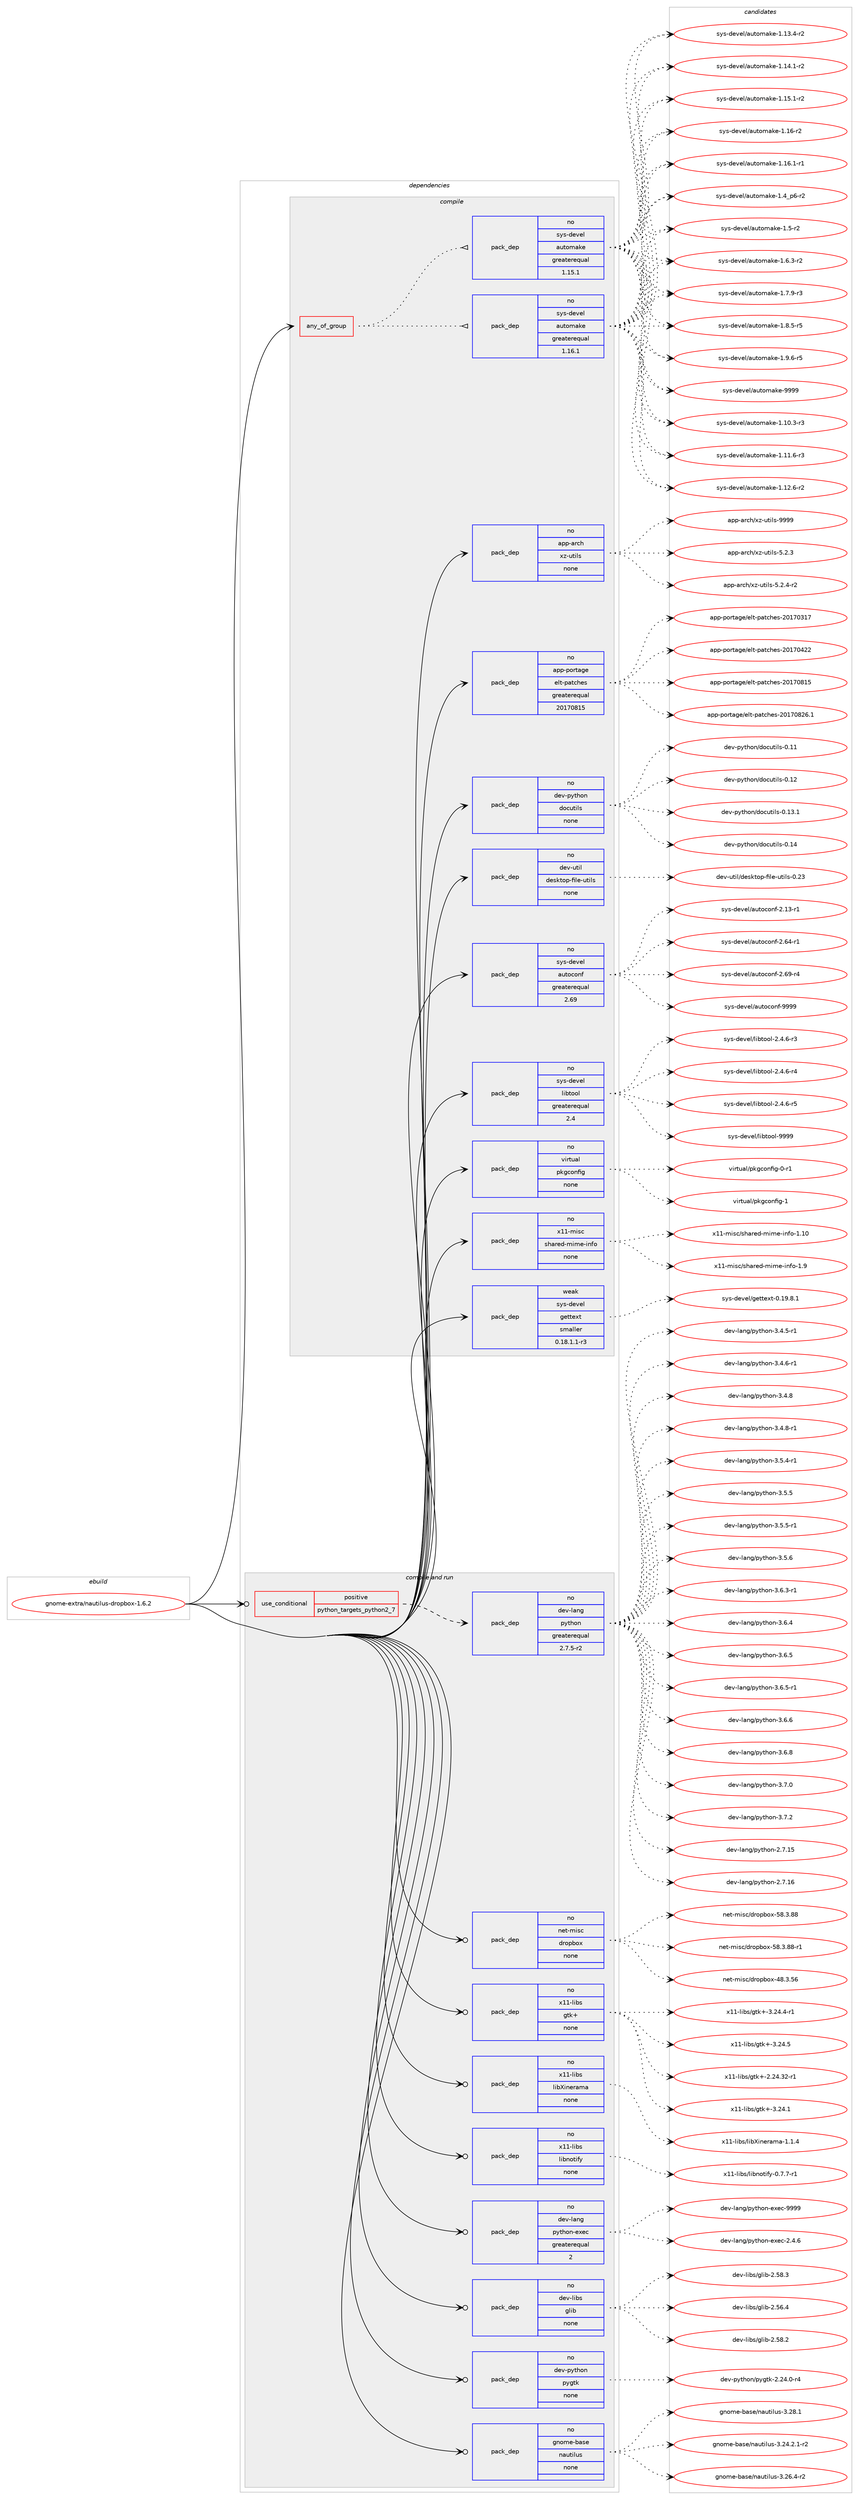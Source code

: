 digraph prolog {

# *************
# Graph options
# *************

newrank=true;
concentrate=true;
compound=true;
graph [rankdir=LR,fontname=Helvetica,fontsize=10,ranksep=1.5];#, ranksep=2.5, nodesep=0.2];
edge  [arrowhead=vee];
node  [fontname=Helvetica,fontsize=10];

# **********
# The ebuild
# **********

subgraph cluster_leftcol {
color=gray;
rank=same;
label=<<i>ebuild</i>>;
id [label="gnome-extra/nautilus-dropbox-1.6.2", color=red, width=4, href="../gnome-extra/nautilus-dropbox-1.6.2.svg"];
}

# ****************
# The dependencies
# ****************

subgraph cluster_midcol {
color=gray;
label=<<i>dependencies</i>>;
subgraph cluster_compile {
fillcolor="#eeeeee";
style=filled;
label=<<i>compile</i>>;
subgraph any23629 {
dependency1568390 [label=<<TABLE BORDER="0" CELLBORDER="1" CELLSPACING="0" CELLPADDING="4"><TR><TD CELLPADDING="10">any_of_group</TD></TR></TABLE>>, shape=none, color=red];subgraph pack1115990 {
dependency1568391 [label=<<TABLE BORDER="0" CELLBORDER="1" CELLSPACING="0" CELLPADDING="4" WIDTH="220"><TR><TD ROWSPAN="6" CELLPADDING="30">pack_dep</TD></TR><TR><TD WIDTH="110">no</TD></TR><TR><TD>sys-devel</TD></TR><TR><TD>automake</TD></TR><TR><TD>greaterequal</TD></TR><TR><TD>1.16.1</TD></TR></TABLE>>, shape=none, color=blue];
}
dependency1568390:e -> dependency1568391:w [weight=20,style="dotted",arrowhead="oinv"];
subgraph pack1115991 {
dependency1568392 [label=<<TABLE BORDER="0" CELLBORDER="1" CELLSPACING="0" CELLPADDING="4" WIDTH="220"><TR><TD ROWSPAN="6" CELLPADDING="30">pack_dep</TD></TR><TR><TD WIDTH="110">no</TD></TR><TR><TD>sys-devel</TD></TR><TR><TD>automake</TD></TR><TR><TD>greaterequal</TD></TR><TR><TD>1.15.1</TD></TR></TABLE>>, shape=none, color=blue];
}
dependency1568390:e -> dependency1568392:w [weight=20,style="dotted",arrowhead="oinv"];
}
id:e -> dependency1568390:w [weight=20,style="solid",arrowhead="vee"];
subgraph pack1115992 {
dependency1568393 [label=<<TABLE BORDER="0" CELLBORDER="1" CELLSPACING="0" CELLPADDING="4" WIDTH="220"><TR><TD ROWSPAN="6" CELLPADDING="30">pack_dep</TD></TR><TR><TD WIDTH="110">no</TD></TR><TR><TD>app-arch</TD></TR><TR><TD>xz-utils</TD></TR><TR><TD>none</TD></TR><TR><TD></TD></TR></TABLE>>, shape=none, color=blue];
}
id:e -> dependency1568393:w [weight=20,style="solid",arrowhead="vee"];
subgraph pack1115993 {
dependency1568394 [label=<<TABLE BORDER="0" CELLBORDER="1" CELLSPACING="0" CELLPADDING="4" WIDTH="220"><TR><TD ROWSPAN="6" CELLPADDING="30">pack_dep</TD></TR><TR><TD WIDTH="110">no</TD></TR><TR><TD>app-portage</TD></TR><TR><TD>elt-patches</TD></TR><TR><TD>greaterequal</TD></TR><TR><TD>20170815</TD></TR></TABLE>>, shape=none, color=blue];
}
id:e -> dependency1568394:w [weight=20,style="solid",arrowhead="vee"];
subgraph pack1115994 {
dependency1568395 [label=<<TABLE BORDER="0" CELLBORDER="1" CELLSPACING="0" CELLPADDING="4" WIDTH="220"><TR><TD ROWSPAN="6" CELLPADDING="30">pack_dep</TD></TR><TR><TD WIDTH="110">no</TD></TR><TR><TD>dev-python</TD></TR><TR><TD>docutils</TD></TR><TR><TD>none</TD></TR><TR><TD></TD></TR></TABLE>>, shape=none, color=blue];
}
id:e -> dependency1568395:w [weight=20,style="solid",arrowhead="vee"];
subgraph pack1115995 {
dependency1568396 [label=<<TABLE BORDER="0" CELLBORDER="1" CELLSPACING="0" CELLPADDING="4" WIDTH="220"><TR><TD ROWSPAN="6" CELLPADDING="30">pack_dep</TD></TR><TR><TD WIDTH="110">no</TD></TR><TR><TD>dev-util</TD></TR><TR><TD>desktop-file-utils</TD></TR><TR><TD>none</TD></TR><TR><TD></TD></TR></TABLE>>, shape=none, color=blue];
}
id:e -> dependency1568396:w [weight=20,style="solid",arrowhead="vee"];
subgraph pack1115996 {
dependency1568397 [label=<<TABLE BORDER="0" CELLBORDER="1" CELLSPACING="0" CELLPADDING="4" WIDTH="220"><TR><TD ROWSPAN="6" CELLPADDING="30">pack_dep</TD></TR><TR><TD WIDTH="110">no</TD></TR><TR><TD>sys-devel</TD></TR><TR><TD>autoconf</TD></TR><TR><TD>greaterequal</TD></TR><TR><TD>2.69</TD></TR></TABLE>>, shape=none, color=blue];
}
id:e -> dependency1568397:w [weight=20,style="solid",arrowhead="vee"];
subgraph pack1115997 {
dependency1568398 [label=<<TABLE BORDER="0" CELLBORDER="1" CELLSPACING="0" CELLPADDING="4" WIDTH="220"><TR><TD ROWSPAN="6" CELLPADDING="30">pack_dep</TD></TR><TR><TD WIDTH="110">no</TD></TR><TR><TD>sys-devel</TD></TR><TR><TD>libtool</TD></TR><TR><TD>greaterequal</TD></TR><TR><TD>2.4</TD></TR></TABLE>>, shape=none, color=blue];
}
id:e -> dependency1568398:w [weight=20,style="solid",arrowhead="vee"];
subgraph pack1115998 {
dependency1568399 [label=<<TABLE BORDER="0" CELLBORDER="1" CELLSPACING="0" CELLPADDING="4" WIDTH="220"><TR><TD ROWSPAN="6" CELLPADDING="30">pack_dep</TD></TR><TR><TD WIDTH="110">no</TD></TR><TR><TD>virtual</TD></TR><TR><TD>pkgconfig</TD></TR><TR><TD>none</TD></TR><TR><TD></TD></TR></TABLE>>, shape=none, color=blue];
}
id:e -> dependency1568399:w [weight=20,style="solid",arrowhead="vee"];
subgraph pack1115999 {
dependency1568400 [label=<<TABLE BORDER="0" CELLBORDER="1" CELLSPACING="0" CELLPADDING="4" WIDTH="220"><TR><TD ROWSPAN="6" CELLPADDING="30">pack_dep</TD></TR><TR><TD WIDTH="110">no</TD></TR><TR><TD>x11-misc</TD></TR><TR><TD>shared-mime-info</TD></TR><TR><TD>none</TD></TR><TR><TD></TD></TR></TABLE>>, shape=none, color=blue];
}
id:e -> dependency1568400:w [weight=20,style="solid",arrowhead="vee"];
subgraph pack1116000 {
dependency1568401 [label=<<TABLE BORDER="0" CELLBORDER="1" CELLSPACING="0" CELLPADDING="4" WIDTH="220"><TR><TD ROWSPAN="6" CELLPADDING="30">pack_dep</TD></TR><TR><TD WIDTH="110">weak</TD></TR><TR><TD>sys-devel</TD></TR><TR><TD>gettext</TD></TR><TR><TD>smaller</TD></TR><TR><TD>0.18.1.1-r3</TD></TR></TABLE>>, shape=none, color=blue];
}
id:e -> dependency1568401:w [weight=20,style="solid",arrowhead="vee"];
}
subgraph cluster_compileandrun {
fillcolor="#eeeeee";
style=filled;
label=<<i>compile and run</i>>;
subgraph cond428147 {
dependency1568402 [label=<<TABLE BORDER="0" CELLBORDER="1" CELLSPACING="0" CELLPADDING="4"><TR><TD ROWSPAN="3" CELLPADDING="10">use_conditional</TD></TR><TR><TD>positive</TD></TR><TR><TD>python_targets_python2_7</TD></TR></TABLE>>, shape=none, color=red];
subgraph pack1116001 {
dependency1568403 [label=<<TABLE BORDER="0" CELLBORDER="1" CELLSPACING="0" CELLPADDING="4" WIDTH="220"><TR><TD ROWSPAN="6" CELLPADDING="30">pack_dep</TD></TR><TR><TD WIDTH="110">no</TD></TR><TR><TD>dev-lang</TD></TR><TR><TD>python</TD></TR><TR><TD>greaterequal</TD></TR><TR><TD>2.7.5-r2</TD></TR></TABLE>>, shape=none, color=blue];
}
dependency1568402:e -> dependency1568403:w [weight=20,style="dashed",arrowhead="vee"];
}
id:e -> dependency1568402:w [weight=20,style="solid",arrowhead="odotvee"];
subgraph pack1116002 {
dependency1568404 [label=<<TABLE BORDER="0" CELLBORDER="1" CELLSPACING="0" CELLPADDING="4" WIDTH="220"><TR><TD ROWSPAN="6" CELLPADDING="30">pack_dep</TD></TR><TR><TD WIDTH="110">no</TD></TR><TR><TD>dev-lang</TD></TR><TR><TD>python-exec</TD></TR><TR><TD>greaterequal</TD></TR><TR><TD>2</TD></TR></TABLE>>, shape=none, color=blue];
}
id:e -> dependency1568404:w [weight=20,style="solid",arrowhead="odotvee"];
subgraph pack1116003 {
dependency1568405 [label=<<TABLE BORDER="0" CELLBORDER="1" CELLSPACING="0" CELLPADDING="4" WIDTH="220"><TR><TD ROWSPAN="6" CELLPADDING="30">pack_dep</TD></TR><TR><TD WIDTH="110">no</TD></TR><TR><TD>dev-libs</TD></TR><TR><TD>glib</TD></TR><TR><TD>none</TD></TR><TR><TD></TD></TR></TABLE>>, shape=none, color=blue];
}
id:e -> dependency1568405:w [weight=20,style="solid",arrowhead="odotvee"];
subgraph pack1116004 {
dependency1568406 [label=<<TABLE BORDER="0" CELLBORDER="1" CELLSPACING="0" CELLPADDING="4" WIDTH="220"><TR><TD ROWSPAN="6" CELLPADDING="30">pack_dep</TD></TR><TR><TD WIDTH="110">no</TD></TR><TR><TD>dev-python</TD></TR><TR><TD>pygtk</TD></TR><TR><TD>none</TD></TR><TR><TD></TD></TR></TABLE>>, shape=none, color=blue];
}
id:e -> dependency1568406:w [weight=20,style="solid",arrowhead="odotvee"];
subgraph pack1116005 {
dependency1568407 [label=<<TABLE BORDER="0" CELLBORDER="1" CELLSPACING="0" CELLPADDING="4" WIDTH="220"><TR><TD ROWSPAN="6" CELLPADDING="30">pack_dep</TD></TR><TR><TD WIDTH="110">no</TD></TR><TR><TD>gnome-base</TD></TR><TR><TD>nautilus</TD></TR><TR><TD>none</TD></TR><TR><TD></TD></TR></TABLE>>, shape=none, color=blue];
}
id:e -> dependency1568407:w [weight=20,style="solid",arrowhead="odotvee"];
subgraph pack1116006 {
dependency1568408 [label=<<TABLE BORDER="0" CELLBORDER="1" CELLSPACING="0" CELLPADDING="4" WIDTH="220"><TR><TD ROWSPAN="6" CELLPADDING="30">pack_dep</TD></TR><TR><TD WIDTH="110">no</TD></TR><TR><TD>net-misc</TD></TR><TR><TD>dropbox</TD></TR><TR><TD>none</TD></TR><TR><TD></TD></TR></TABLE>>, shape=none, color=blue];
}
id:e -> dependency1568408:w [weight=20,style="solid",arrowhead="odotvee"];
subgraph pack1116007 {
dependency1568409 [label=<<TABLE BORDER="0" CELLBORDER="1" CELLSPACING="0" CELLPADDING="4" WIDTH="220"><TR><TD ROWSPAN="6" CELLPADDING="30">pack_dep</TD></TR><TR><TD WIDTH="110">no</TD></TR><TR><TD>x11-libs</TD></TR><TR><TD>gtk+</TD></TR><TR><TD>none</TD></TR><TR><TD></TD></TR></TABLE>>, shape=none, color=blue];
}
id:e -> dependency1568409:w [weight=20,style="solid",arrowhead="odotvee"];
subgraph pack1116008 {
dependency1568410 [label=<<TABLE BORDER="0" CELLBORDER="1" CELLSPACING="0" CELLPADDING="4" WIDTH="220"><TR><TD ROWSPAN="6" CELLPADDING="30">pack_dep</TD></TR><TR><TD WIDTH="110">no</TD></TR><TR><TD>x11-libs</TD></TR><TR><TD>libXinerama</TD></TR><TR><TD>none</TD></TR><TR><TD></TD></TR></TABLE>>, shape=none, color=blue];
}
id:e -> dependency1568410:w [weight=20,style="solid",arrowhead="odotvee"];
subgraph pack1116009 {
dependency1568411 [label=<<TABLE BORDER="0" CELLBORDER="1" CELLSPACING="0" CELLPADDING="4" WIDTH="220"><TR><TD ROWSPAN="6" CELLPADDING="30">pack_dep</TD></TR><TR><TD WIDTH="110">no</TD></TR><TR><TD>x11-libs</TD></TR><TR><TD>libnotify</TD></TR><TR><TD>none</TD></TR><TR><TD></TD></TR></TABLE>>, shape=none, color=blue];
}
id:e -> dependency1568411:w [weight=20,style="solid",arrowhead="odotvee"];
}
subgraph cluster_run {
fillcolor="#eeeeee";
style=filled;
label=<<i>run</i>>;
}
}

# **************
# The candidates
# **************

subgraph cluster_choices {
rank=same;
color=gray;
label=<<i>candidates</i>>;

subgraph choice1115990 {
color=black;
nodesep=1;
choice11512111545100101118101108479711711611110997107101454946494846514511451 [label="sys-devel/automake-1.10.3-r3", color=red, width=4,href="../sys-devel/automake-1.10.3-r3.svg"];
choice11512111545100101118101108479711711611110997107101454946494946544511451 [label="sys-devel/automake-1.11.6-r3", color=red, width=4,href="../sys-devel/automake-1.11.6-r3.svg"];
choice11512111545100101118101108479711711611110997107101454946495046544511450 [label="sys-devel/automake-1.12.6-r2", color=red, width=4,href="../sys-devel/automake-1.12.6-r2.svg"];
choice11512111545100101118101108479711711611110997107101454946495146524511450 [label="sys-devel/automake-1.13.4-r2", color=red, width=4,href="../sys-devel/automake-1.13.4-r2.svg"];
choice11512111545100101118101108479711711611110997107101454946495246494511450 [label="sys-devel/automake-1.14.1-r2", color=red, width=4,href="../sys-devel/automake-1.14.1-r2.svg"];
choice11512111545100101118101108479711711611110997107101454946495346494511450 [label="sys-devel/automake-1.15.1-r2", color=red, width=4,href="../sys-devel/automake-1.15.1-r2.svg"];
choice1151211154510010111810110847971171161111099710710145494649544511450 [label="sys-devel/automake-1.16-r2", color=red, width=4,href="../sys-devel/automake-1.16-r2.svg"];
choice11512111545100101118101108479711711611110997107101454946495446494511449 [label="sys-devel/automake-1.16.1-r1", color=red, width=4,href="../sys-devel/automake-1.16.1-r1.svg"];
choice115121115451001011181011084797117116111109971071014549465295112544511450 [label="sys-devel/automake-1.4_p6-r2", color=red, width=4,href="../sys-devel/automake-1.4_p6-r2.svg"];
choice11512111545100101118101108479711711611110997107101454946534511450 [label="sys-devel/automake-1.5-r2", color=red, width=4,href="../sys-devel/automake-1.5-r2.svg"];
choice115121115451001011181011084797117116111109971071014549465446514511450 [label="sys-devel/automake-1.6.3-r2", color=red, width=4,href="../sys-devel/automake-1.6.3-r2.svg"];
choice115121115451001011181011084797117116111109971071014549465546574511451 [label="sys-devel/automake-1.7.9-r3", color=red, width=4,href="../sys-devel/automake-1.7.9-r3.svg"];
choice115121115451001011181011084797117116111109971071014549465646534511453 [label="sys-devel/automake-1.8.5-r5", color=red, width=4,href="../sys-devel/automake-1.8.5-r5.svg"];
choice115121115451001011181011084797117116111109971071014549465746544511453 [label="sys-devel/automake-1.9.6-r5", color=red, width=4,href="../sys-devel/automake-1.9.6-r5.svg"];
choice115121115451001011181011084797117116111109971071014557575757 [label="sys-devel/automake-9999", color=red, width=4,href="../sys-devel/automake-9999.svg"];
dependency1568391:e -> choice11512111545100101118101108479711711611110997107101454946494846514511451:w [style=dotted,weight="100"];
dependency1568391:e -> choice11512111545100101118101108479711711611110997107101454946494946544511451:w [style=dotted,weight="100"];
dependency1568391:e -> choice11512111545100101118101108479711711611110997107101454946495046544511450:w [style=dotted,weight="100"];
dependency1568391:e -> choice11512111545100101118101108479711711611110997107101454946495146524511450:w [style=dotted,weight="100"];
dependency1568391:e -> choice11512111545100101118101108479711711611110997107101454946495246494511450:w [style=dotted,weight="100"];
dependency1568391:e -> choice11512111545100101118101108479711711611110997107101454946495346494511450:w [style=dotted,weight="100"];
dependency1568391:e -> choice1151211154510010111810110847971171161111099710710145494649544511450:w [style=dotted,weight="100"];
dependency1568391:e -> choice11512111545100101118101108479711711611110997107101454946495446494511449:w [style=dotted,weight="100"];
dependency1568391:e -> choice115121115451001011181011084797117116111109971071014549465295112544511450:w [style=dotted,weight="100"];
dependency1568391:e -> choice11512111545100101118101108479711711611110997107101454946534511450:w [style=dotted,weight="100"];
dependency1568391:e -> choice115121115451001011181011084797117116111109971071014549465446514511450:w [style=dotted,weight="100"];
dependency1568391:e -> choice115121115451001011181011084797117116111109971071014549465546574511451:w [style=dotted,weight="100"];
dependency1568391:e -> choice115121115451001011181011084797117116111109971071014549465646534511453:w [style=dotted,weight="100"];
dependency1568391:e -> choice115121115451001011181011084797117116111109971071014549465746544511453:w [style=dotted,weight="100"];
dependency1568391:e -> choice115121115451001011181011084797117116111109971071014557575757:w [style=dotted,weight="100"];
}
subgraph choice1115991 {
color=black;
nodesep=1;
choice11512111545100101118101108479711711611110997107101454946494846514511451 [label="sys-devel/automake-1.10.3-r3", color=red, width=4,href="../sys-devel/automake-1.10.3-r3.svg"];
choice11512111545100101118101108479711711611110997107101454946494946544511451 [label="sys-devel/automake-1.11.6-r3", color=red, width=4,href="../sys-devel/automake-1.11.6-r3.svg"];
choice11512111545100101118101108479711711611110997107101454946495046544511450 [label="sys-devel/automake-1.12.6-r2", color=red, width=4,href="../sys-devel/automake-1.12.6-r2.svg"];
choice11512111545100101118101108479711711611110997107101454946495146524511450 [label="sys-devel/automake-1.13.4-r2", color=red, width=4,href="../sys-devel/automake-1.13.4-r2.svg"];
choice11512111545100101118101108479711711611110997107101454946495246494511450 [label="sys-devel/automake-1.14.1-r2", color=red, width=4,href="../sys-devel/automake-1.14.1-r2.svg"];
choice11512111545100101118101108479711711611110997107101454946495346494511450 [label="sys-devel/automake-1.15.1-r2", color=red, width=4,href="../sys-devel/automake-1.15.1-r2.svg"];
choice1151211154510010111810110847971171161111099710710145494649544511450 [label="sys-devel/automake-1.16-r2", color=red, width=4,href="../sys-devel/automake-1.16-r2.svg"];
choice11512111545100101118101108479711711611110997107101454946495446494511449 [label="sys-devel/automake-1.16.1-r1", color=red, width=4,href="../sys-devel/automake-1.16.1-r1.svg"];
choice115121115451001011181011084797117116111109971071014549465295112544511450 [label="sys-devel/automake-1.4_p6-r2", color=red, width=4,href="../sys-devel/automake-1.4_p6-r2.svg"];
choice11512111545100101118101108479711711611110997107101454946534511450 [label="sys-devel/automake-1.5-r2", color=red, width=4,href="../sys-devel/automake-1.5-r2.svg"];
choice115121115451001011181011084797117116111109971071014549465446514511450 [label="sys-devel/automake-1.6.3-r2", color=red, width=4,href="../sys-devel/automake-1.6.3-r2.svg"];
choice115121115451001011181011084797117116111109971071014549465546574511451 [label="sys-devel/automake-1.7.9-r3", color=red, width=4,href="../sys-devel/automake-1.7.9-r3.svg"];
choice115121115451001011181011084797117116111109971071014549465646534511453 [label="sys-devel/automake-1.8.5-r5", color=red, width=4,href="../sys-devel/automake-1.8.5-r5.svg"];
choice115121115451001011181011084797117116111109971071014549465746544511453 [label="sys-devel/automake-1.9.6-r5", color=red, width=4,href="../sys-devel/automake-1.9.6-r5.svg"];
choice115121115451001011181011084797117116111109971071014557575757 [label="sys-devel/automake-9999", color=red, width=4,href="../sys-devel/automake-9999.svg"];
dependency1568392:e -> choice11512111545100101118101108479711711611110997107101454946494846514511451:w [style=dotted,weight="100"];
dependency1568392:e -> choice11512111545100101118101108479711711611110997107101454946494946544511451:w [style=dotted,weight="100"];
dependency1568392:e -> choice11512111545100101118101108479711711611110997107101454946495046544511450:w [style=dotted,weight="100"];
dependency1568392:e -> choice11512111545100101118101108479711711611110997107101454946495146524511450:w [style=dotted,weight="100"];
dependency1568392:e -> choice11512111545100101118101108479711711611110997107101454946495246494511450:w [style=dotted,weight="100"];
dependency1568392:e -> choice11512111545100101118101108479711711611110997107101454946495346494511450:w [style=dotted,weight="100"];
dependency1568392:e -> choice1151211154510010111810110847971171161111099710710145494649544511450:w [style=dotted,weight="100"];
dependency1568392:e -> choice11512111545100101118101108479711711611110997107101454946495446494511449:w [style=dotted,weight="100"];
dependency1568392:e -> choice115121115451001011181011084797117116111109971071014549465295112544511450:w [style=dotted,weight="100"];
dependency1568392:e -> choice11512111545100101118101108479711711611110997107101454946534511450:w [style=dotted,weight="100"];
dependency1568392:e -> choice115121115451001011181011084797117116111109971071014549465446514511450:w [style=dotted,weight="100"];
dependency1568392:e -> choice115121115451001011181011084797117116111109971071014549465546574511451:w [style=dotted,weight="100"];
dependency1568392:e -> choice115121115451001011181011084797117116111109971071014549465646534511453:w [style=dotted,weight="100"];
dependency1568392:e -> choice115121115451001011181011084797117116111109971071014549465746544511453:w [style=dotted,weight="100"];
dependency1568392:e -> choice115121115451001011181011084797117116111109971071014557575757:w [style=dotted,weight="100"];
}
subgraph choice1115992 {
color=black;
nodesep=1;
choice971121124597114991044712012245117116105108115455346504651 [label="app-arch/xz-utils-5.2.3", color=red, width=4,href="../app-arch/xz-utils-5.2.3.svg"];
choice9711211245971149910447120122451171161051081154553465046524511450 [label="app-arch/xz-utils-5.2.4-r2", color=red, width=4,href="../app-arch/xz-utils-5.2.4-r2.svg"];
choice9711211245971149910447120122451171161051081154557575757 [label="app-arch/xz-utils-9999", color=red, width=4,href="../app-arch/xz-utils-9999.svg"];
dependency1568393:e -> choice971121124597114991044712012245117116105108115455346504651:w [style=dotted,weight="100"];
dependency1568393:e -> choice9711211245971149910447120122451171161051081154553465046524511450:w [style=dotted,weight="100"];
dependency1568393:e -> choice9711211245971149910447120122451171161051081154557575757:w [style=dotted,weight="100"];
}
subgraph choice1115993 {
color=black;
nodesep=1;
choice97112112451121111141169710310147101108116451129711699104101115455048495548514955 [label="app-portage/elt-patches-20170317", color=red, width=4,href="../app-portage/elt-patches-20170317.svg"];
choice97112112451121111141169710310147101108116451129711699104101115455048495548525050 [label="app-portage/elt-patches-20170422", color=red, width=4,href="../app-portage/elt-patches-20170422.svg"];
choice97112112451121111141169710310147101108116451129711699104101115455048495548564953 [label="app-portage/elt-patches-20170815", color=red, width=4,href="../app-portage/elt-patches-20170815.svg"];
choice971121124511211111411697103101471011081164511297116991041011154550484955485650544649 [label="app-portage/elt-patches-20170826.1", color=red, width=4,href="../app-portage/elt-patches-20170826.1.svg"];
dependency1568394:e -> choice97112112451121111141169710310147101108116451129711699104101115455048495548514955:w [style=dotted,weight="100"];
dependency1568394:e -> choice97112112451121111141169710310147101108116451129711699104101115455048495548525050:w [style=dotted,weight="100"];
dependency1568394:e -> choice97112112451121111141169710310147101108116451129711699104101115455048495548564953:w [style=dotted,weight="100"];
dependency1568394:e -> choice971121124511211111411697103101471011081164511297116991041011154550484955485650544649:w [style=dotted,weight="100"];
}
subgraph choice1115994 {
color=black;
nodesep=1;
choice1001011184511212111610411111047100111991171161051081154548464949 [label="dev-python/docutils-0.11", color=red, width=4,href="../dev-python/docutils-0.11.svg"];
choice1001011184511212111610411111047100111991171161051081154548464950 [label="dev-python/docutils-0.12", color=red, width=4,href="../dev-python/docutils-0.12.svg"];
choice10010111845112121116104111110471001119911711610510811545484649514649 [label="dev-python/docutils-0.13.1", color=red, width=4,href="../dev-python/docutils-0.13.1.svg"];
choice1001011184511212111610411111047100111991171161051081154548464952 [label="dev-python/docutils-0.14", color=red, width=4,href="../dev-python/docutils-0.14.svg"];
dependency1568395:e -> choice1001011184511212111610411111047100111991171161051081154548464949:w [style=dotted,weight="100"];
dependency1568395:e -> choice1001011184511212111610411111047100111991171161051081154548464950:w [style=dotted,weight="100"];
dependency1568395:e -> choice10010111845112121116104111110471001119911711610510811545484649514649:w [style=dotted,weight="100"];
dependency1568395:e -> choice1001011184511212111610411111047100111991171161051081154548464952:w [style=dotted,weight="100"];
}
subgraph choice1115995 {
color=black;
nodesep=1;
choice100101118451171161051084710010111510711611111245102105108101451171161051081154548465051 [label="dev-util/desktop-file-utils-0.23", color=red, width=4,href="../dev-util/desktop-file-utils-0.23.svg"];
dependency1568396:e -> choice100101118451171161051084710010111510711611111245102105108101451171161051081154548465051:w [style=dotted,weight="100"];
}
subgraph choice1115996 {
color=black;
nodesep=1;
choice1151211154510010111810110847971171161119911111010245504649514511449 [label="sys-devel/autoconf-2.13-r1", color=red, width=4,href="../sys-devel/autoconf-2.13-r1.svg"];
choice1151211154510010111810110847971171161119911111010245504654524511449 [label="sys-devel/autoconf-2.64-r1", color=red, width=4,href="../sys-devel/autoconf-2.64-r1.svg"];
choice1151211154510010111810110847971171161119911111010245504654574511452 [label="sys-devel/autoconf-2.69-r4", color=red, width=4,href="../sys-devel/autoconf-2.69-r4.svg"];
choice115121115451001011181011084797117116111991111101024557575757 [label="sys-devel/autoconf-9999", color=red, width=4,href="../sys-devel/autoconf-9999.svg"];
dependency1568397:e -> choice1151211154510010111810110847971171161119911111010245504649514511449:w [style=dotted,weight="100"];
dependency1568397:e -> choice1151211154510010111810110847971171161119911111010245504654524511449:w [style=dotted,weight="100"];
dependency1568397:e -> choice1151211154510010111810110847971171161119911111010245504654574511452:w [style=dotted,weight="100"];
dependency1568397:e -> choice115121115451001011181011084797117116111991111101024557575757:w [style=dotted,weight="100"];
}
subgraph choice1115997 {
color=black;
nodesep=1;
choice1151211154510010111810110847108105981161111111084550465246544511451 [label="sys-devel/libtool-2.4.6-r3", color=red, width=4,href="../sys-devel/libtool-2.4.6-r3.svg"];
choice1151211154510010111810110847108105981161111111084550465246544511452 [label="sys-devel/libtool-2.4.6-r4", color=red, width=4,href="../sys-devel/libtool-2.4.6-r4.svg"];
choice1151211154510010111810110847108105981161111111084550465246544511453 [label="sys-devel/libtool-2.4.6-r5", color=red, width=4,href="../sys-devel/libtool-2.4.6-r5.svg"];
choice1151211154510010111810110847108105981161111111084557575757 [label="sys-devel/libtool-9999", color=red, width=4,href="../sys-devel/libtool-9999.svg"];
dependency1568398:e -> choice1151211154510010111810110847108105981161111111084550465246544511451:w [style=dotted,weight="100"];
dependency1568398:e -> choice1151211154510010111810110847108105981161111111084550465246544511452:w [style=dotted,weight="100"];
dependency1568398:e -> choice1151211154510010111810110847108105981161111111084550465246544511453:w [style=dotted,weight="100"];
dependency1568398:e -> choice1151211154510010111810110847108105981161111111084557575757:w [style=dotted,weight="100"];
}
subgraph choice1115998 {
color=black;
nodesep=1;
choice11810511411611797108471121071039911111010210510345484511449 [label="virtual/pkgconfig-0-r1", color=red, width=4,href="../virtual/pkgconfig-0-r1.svg"];
choice1181051141161179710847112107103991111101021051034549 [label="virtual/pkgconfig-1", color=red, width=4,href="../virtual/pkgconfig-1.svg"];
dependency1568399:e -> choice11810511411611797108471121071039911111010210510345484511449:w [style=dotted,weight="100"];
dependency1568399:e -> choice1181051141161179710847112107103991111101021051034549:w [style=dotted,weight="100"];
}
subgraph choice1115999 {
color=black;
nodesep=1;
choice12049494510910511599471151049711410110045109105109101451051101021114549464948 [label="x11-misc/shared-mime-info-1.10", color=red, width=4,href="../x11-misc/shared-mime-info-1.10.svg"];
choice120494945109105115994711510497114101100451091051091014510511010211145494657 [label="x11-misc/shared-mime-info-1.9", color=red, width=4,href="../x11-misc/shared-mime-info-1.9.svg"];
dependency1568400:e -> choice12049494510910511599471151049711410110045109105109101451051101021114549464948:w [style=dotted,weight="100"];
dependency1568400:e -> choice120494945109105115994711510497114101100451091051091014510511010211145494657:w [style=dotted,weight="100"];
}
subgraph choice1116000 {
color=black;
nodesep=1;
choice1151211154510010111810110847103101116116101120116454846495746564649 [label="sys-devel/gettext-0.19.8.1", color=red, width=4,href="../sys-devel/gettext-0.19.8.1.svg"];
dependency1568401:e -> choice1151211154510010111810110847103101116116101120116454846495746564649:w [style=dotted,weight="100"];
}
subgraph choice1116001 {
color=black;
nodesep=1;
choice10010111845108971101034711212111610411111045504655464953 [label="dev-lang/python-2.7.15", color=red, width=4,href="../dev-lang/python-2.7.15.svg"];
choice10010111845108971101034711212111610411111045504655464954 [label="dev-lang/python-2.7.16", color=red, width=4,href="../dev-lang/python-2.7.16.svg"];
choice1001011184510897110103471121211161041111104551465246534511449 [label="dev-lang/python-3.4.5-r1", color=red, width=4,href="../dev-lang/python-3.4.5-r1.svg"];
choice1001011184510897110103471121211161041111104551465246544511449 [label="dev-lang/python-3.4.6-r1", color=red, width=4,href="../dev-lang/python-3.4.6-r1.svg"];
choice100101118451089711010347112121116104111110455146524656 [label="dev-lang/python-3.4.8", color=red, width=4,href="../dev-lang/python-3.4.8.svg"];
choice1001011184510897110103471121211161041111104551465246564511449 [label="dev-lang/python-3.4.8-r1", color=red, width=4,href="../dev-lang/python-3.4.8-r1.svg"];
choice1001011184510897110103471121211161041111104551465346524511449 [label="dev-lang/python-3.5.4-r1", color=red, width=4,href="../dev-lang/python-3.5.4-r1.svg"];
choice100101118451089711010347112121116104111110455146534653 [label="dev-lang/python-3.5.5", color=red, width=4,href="../dev-lang/python-3.5.5.svg"];
choice1001011184510897110103471121211161041111104551465346534511449 [label="dev-lang/python-3.5.5-r1", color=red, width=4,href="../dev-lang/python-3.5.5-r1.svg"];
choice100101118451089711010347112121116104111110455146534654 [label="dev-lang/python-3.5.6", color=red, width=4,href="../dev-lang/python-3.5.6.svg"];
choice1001011184510897110103471121211161041111104551465446514511449 [label="dev-lang/python-3.6.3-r1", color=red, width=4,href="../dev-lang/python-3.6.3-r1.svg"];
choice100101118451089711010347112121116104111110455146544652 [label="dev-lang/python-3.6.4", color=red, width=4,href="../dev-lang/python-3.6.4.svg"];
choice100101118451089711010347112121116104111110455146544653 [label="dev-lang/python-3.6.5", color=red, width=4,href="../dev-lang/python-3.6.5.svg"];
choice1001011184510897110103471121211161041111104551465446534511449 [label="dev-lang/python-3.6.5-r1", color=red, width=4,href="../dev-lang/python-3.6.5-r1.svg"];
choice100101118451089711010347112121116104111110455146544654 [label="dev-lang/python-3.6.6", color=red, width=4,href="../dev-lang/python-3.6.6.svg"];
choice100101118451089711010347112121116104111110455146544656 [label="dev-lang/python-3.6.8", color=red, width=4,href="../dev-lang/python-3.6.8.svg"];
choice100101118451089711010347112121116104111110455146554648 [label="dev-lang/python-3.7.0", color=red, width=4,href="../dev-lang/python-3.7.0.svg"];
choice100101118451089711010347112121116104111110455146554650 [label="dev-lang/python-3.7.2", color=red, width=4,href="../dev-lang/python-3.7.2.svg"];
dependency1568403:e -> choice10010111845108971101034711212111610411111045504655464953:w [style=dotted,weight="100"];
dependency1568403:e -> choice10010111845108971101034711212111610411111045504655464954:w [style=dotted,weight="100"];
dependency1568403:e -> choice1001011184510897110103471121211161041111104551465246534511449:w [style=dotted,weight="100"];
dependency1568403:e -> choice1001011184510897110103471121211161041111104551465246544511449:w [style=dotted,weight="100"];
dependency1568403:e -> choice100101118451089711010347112121116104111110455146524656:w [style=dotted,weight="100"];
dependency1568403:e -> choice1001011184510897110103471121211161041111104551465246564511449:w [style=dotted,weight="100"];
dependency1568403:e -> choice1001011184510897110103471121211161041111104551465346524511449:w [style=dotted,weight="100"];
dependency1568403:e -> choice100101118451089711010347112121116104111110455146534653:w [style=dotted,weight="100"];
dependency1568403:e -> choice1001011184510897110103471121211161041111104551465346534511449:w [style=dotted,weight="100"];
dependency1568403:e -> choice100101118451089711010347112121116104111110455146534654:w [style=dotted,weight="100"];
dependency1568403:e -> choice1001011184510897110103471121211161041111104551465446514511449:w [style=dotted,weight="100"];
dependency1568403:e -> choice100101118451089711010347112121116104111110455146544652:w [style=dotted,weight="100"];
dependency1568403:e -> choice100101118451089711010347112121116104111110455146544653:w [style=dotted,weight="100"];
dependency1568403:e -> choice1001011184510897110103471121211161041111104551465446534511449:w [style=dotted,weight="100"];
dependency1568403:e -> choice100101118451089711010347112121116104111110455146544654:w [style=dotted,weight="100"];
dependency1568403:e -> choice100101118451089711010347112121116104111110455146544656:w [style=dotted,weight="100"];
dependency1568403:e -> choice100101118451089711010347112121116104111110455146554648:w [style=dotted,weight="100"];
dependency1568403:e -> choice100101118451089711010347112121116104111110455146554650:w [style=dotted,weight="100"];
}
subgraph choice1116002 {
color=black;
nodesep=1;
choice1001011184510897110103471121211161041111104510112010199455046524654 [label="dev-lang/python-exec-2.4.6", color=red, width=4,href="../dev-lang/python-exec-2.4.6.svg"];
choice10010111845108971101034711212111610411111045101120101994557575757 [label="dev-lang/python-exec-9999", color=red, width=4,href="../dev-lang/python-exec-9999.svg"];
dependency1568404:e -> choice1001011184510897110103471121211161041111104510112010199455046524654:w [style=dotted,weight="100"];
dependency1568404:e -> choice10010111845108971101034711212111610411111045101120101994557575757:w [style=dotted,weight="100"];
}
subgraph choice1116003 {
color=black;
nodesep=1;
choice1001011184510810598115471031081059845504653544652 [label="dev-libs/glib-2.56.4", color=red, width=4,href="../dev-libs/glib-2.56.4.svg"];
choice1001011184510810598115471031081059845504653564650 [label="dev-libs/glib-2.58.2", color=red, width=4,href="../dev-libs/glib-2.58.2.svg"];
choice1001011184510810598115471031081059845504653564651 [label="dev-libs/glib-2.58.3", color=red, width=4,href="../dev-libs/glib-2.58.3.svg"];
dependency1568405:e -> choice1001011184510810598115471031081059845504653544652:w [style=dotted,weight="100"];
dependency1568405:e -> choice1001011184510810598115471031081059845504653564650:w [style=dotted,weight="100"];
dependency1568405:e -> choice1001011184510810598115471031081059845504653564651:w [style=dotted,weight="100"];
}
subgraph choice1116004 {
color=black;
nodesep=1;
choice1001011184511212111610411111047112121103116107455046505246484511452 [label="dev-python/pygtk-2.24.0-r4", color=red, width=4,href="../dev-python/pygtk-2.24.0-r4.svg"];
dependency1568406:e -> choice1001011184511212111610411111047112121103116107455046505246484511452:w [style=dotted,weight="100"];
}
subgraph choice1116005 {
color=black;
nodesep=1;
choice10311011110910145989711510147110971171161051081171154551465052465046494511450 [label="gnome-base/nautilus-3.24.2.1-r2", color=red, width=4,href="../gnome-base/nautilus-3.24.2.1-r2.svg"];
choice1031101111091014598971151014711097117116105108117115455146505446524511450 [label="gnome-base/nautilus-3.26.4-r2", color=red, width=4,href="../gnome-base/nautilus-3.26.4-r2.svg"];
choice103110111109101459897115101471109711711610510811711545514650564649 [label="gnome-base/nautilus-3.28.1", color=red, width=4,href="../gnome-base/nautilus-3.28.1.svg"];
dependency1568407:e -> choice10311011110910145989711510147110971171161051081171154551465052465046494511450:w [style=dotted,weight="100"];
dependency1568407:e -> choice1031101111091014598971151014711097117116105108117115455146505446524511450:w [style=dotted,weight="100"];
dependency1568407:e -> choice103110111109101459897115101471109711711610510811711545514650564649:w [style=dotted,weight="100"];
}
subgraph choice1116006 {
color=black;
nodesep=1;
choice110101116451091051159947100114111112981111204552564651465354 [label="net-misc/dropbox-48.3.56", color=red, width=4,href="../net-misc/dropbox-48.3.56.svg"];
choice110101116451091051159947100114111112981111204553564651465656 [label="net-misc/dropbox-58.3.88", color=red, width=4,href="../net-misc/dropbox-58.3.88.svg"];
choice1101011164510910511599471001141111129811112045535646514656564511449 [label="net-misc/dropbox-58.3.88-r1", color=red, width=4,href="../net-misc/dropbox-58.3.88-r1.svg"];
dependency1568408:e -> choice110101116451091051159947100114111112981111204552564651465354:w [style=dotted,weight="100"];
dependency1568408:e -> choice110101116451091051159947100114111112981111204553564651465656:w [style=dotted,weight="100"];
dependency1568408:e -> choice1101011164510910511599471001141111129811112045535646514656564511449:w [style=dotted,weight="100"];
}
subgraph choice1116007 {
color=black;
nodesep=1;
choice12049494510810598115471031161074345504650524651504511449 [label="x11-libs/gtk+-2.24.32-r1", color=red, width=4,href="../x11-libs/gtk+-2.24.32-r1.svg"];
choice12049494510810598115471031161074345514650524649 [label="x11-libs/gtk+-3.24.1", color=red, width=4,href="../x11-libs/gtk+-3.24.1.svg"];
choice120494945108105981154710311610743455146505246524511449 [label="x11-libs/gtk+-3.24.4-r1", color=red, width=4,href="../x11-libs/gtk+-3.24.4-r1.svg"];
choice12049494510810598115471031161074345514650524653 [label="x11-libs/gtk+-3.24.5", color=red, width=4,href="../x11-libs/gtk+-3.24.5.svg"];
dependency1568409:e -> choice12049494510810598115471031161074345504650524651504511449:w [style=dotted,weight="100"];
dependency1568409:e -> choice12049494510810598115471031161074345514650524649:w [style=dotted,weight="100"];
dependency1568409:e -> choice120494945108105981154710311610743455146505246524511449:w [style=dotted,weight="100"];
dependency1568409:e -> choice12049494510810598115471031161074345514650524653:w [style=dotted,weight="100"];
}
subgraph choice1116008 {
color=black;
nodesep=1;
choice120494945108105981154710810598881051101011149710997454946494652 [label="x11-libs/libXinerama-1.1.4", color=red, width=4,href="../x11-libs/libXinerama-1.1.4.svg"];
dependency1568410:e -> choice120494945108105981154710810598881051101011149710997454946494652:w [style=dotted,weight="100"];
}
subgraph choice1116009 {
color=black;
nodesep=1;
choice1204949451081059811547108105981101111161051021214548465546554511449 [label="x11-libs/libnotify-0.7.7-r1", color=red, width=4,href="../x11-libs/libnotify-0.7.7-r1.svg"];
dependency1568411:e -> choice1204949451081059811547108105981101111161051021214548465546554511449:w [style=dotted,weight="100"];
}
}

}
